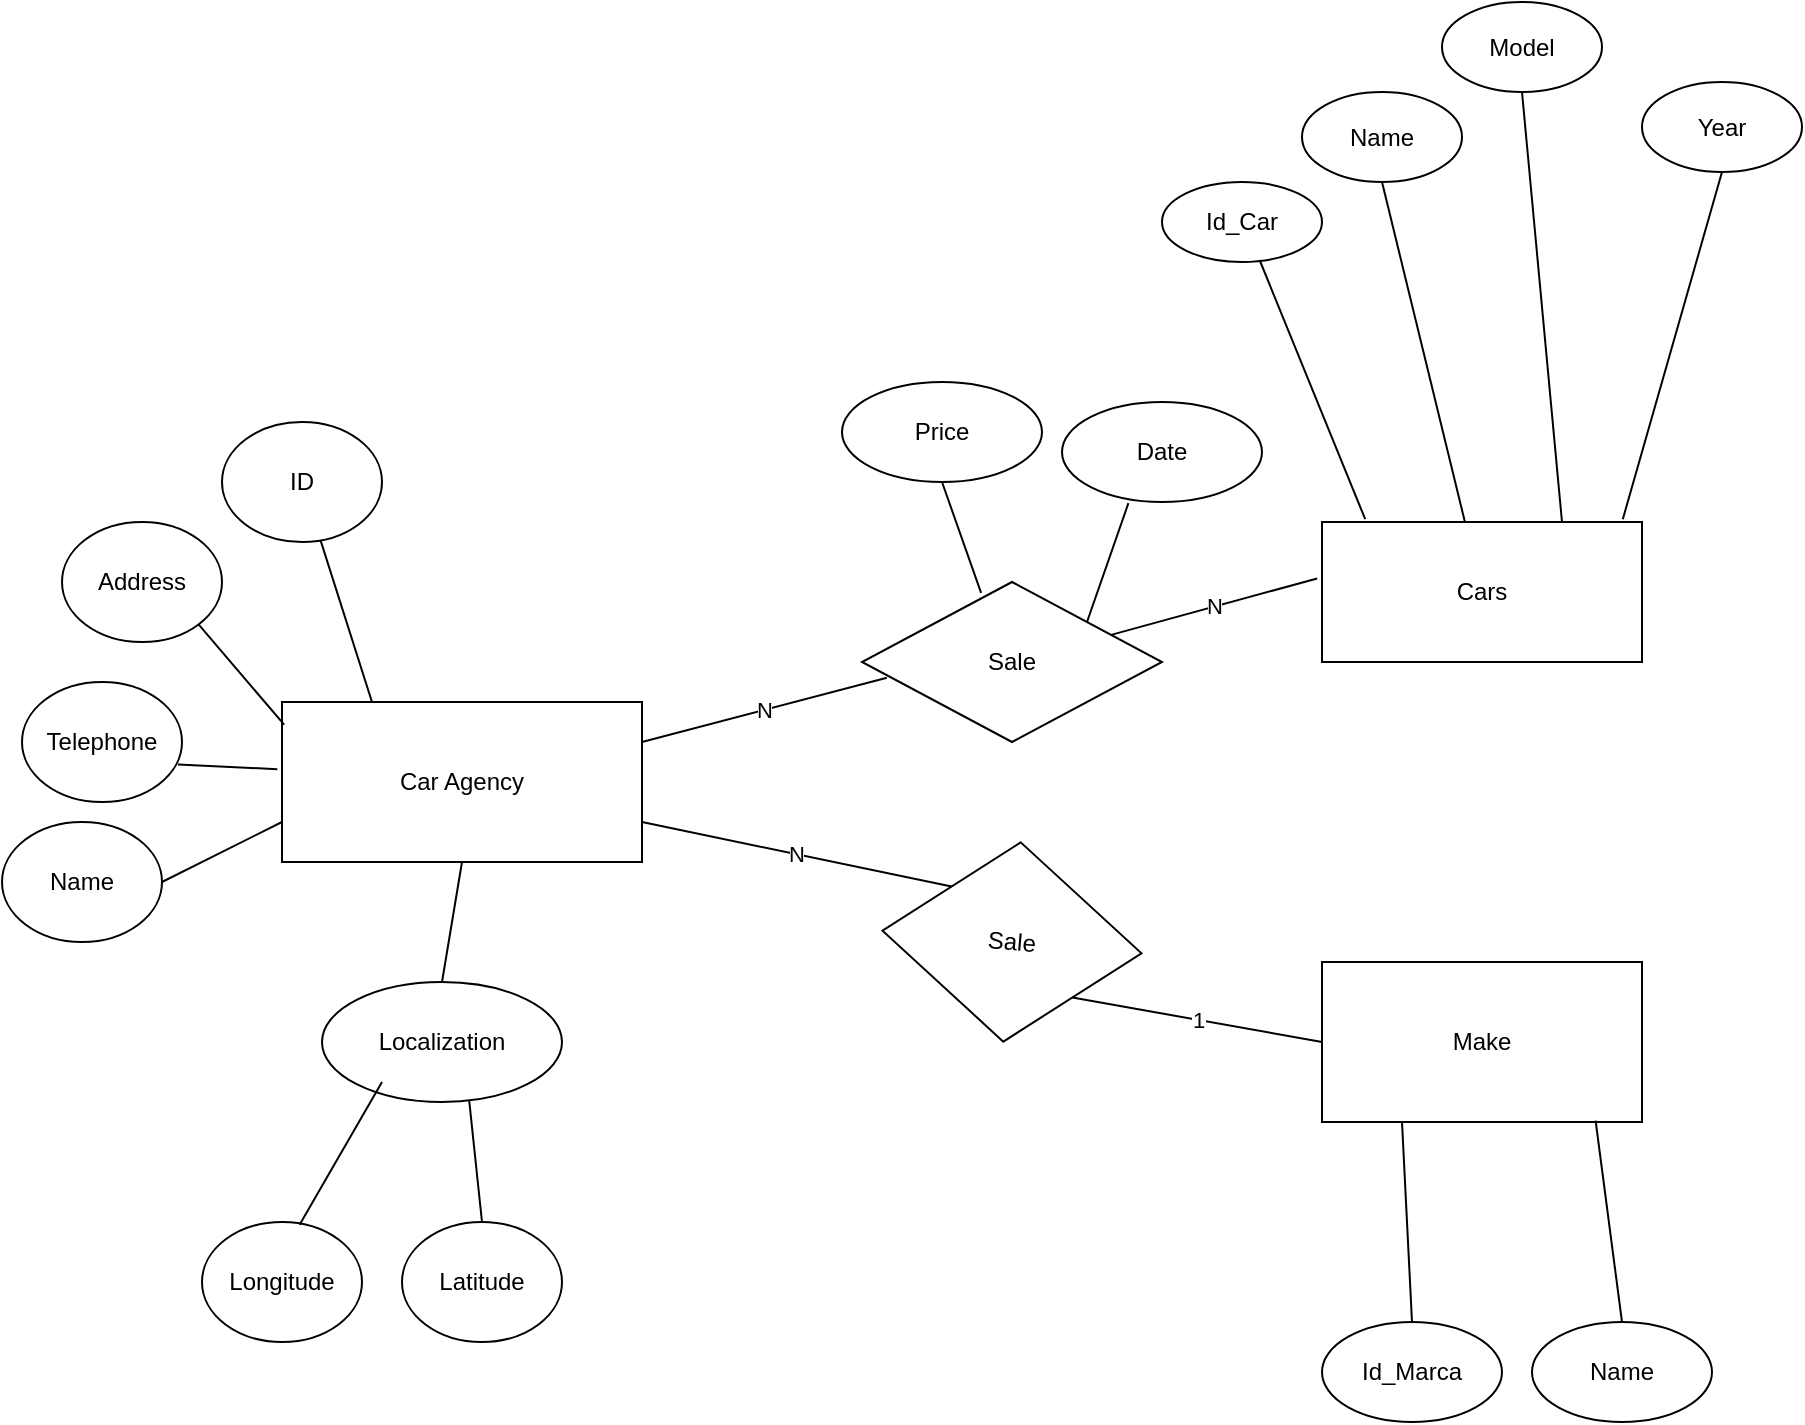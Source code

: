 <mxfile version="16.5.1" type="device"><diagram id="C5RBs43oDa-KdzZeNtuy" name="Page-1"><mxGraphModel dx="1038" dy="1818" grid="1" gridSize="10" guides="1" tooltips="1" connect="1" arrows="1" fold="1" page="1" pageScale="1" pageWidth="827" pageHeight="1169" math="0" shadow="0"><root><mxCell id="WIyWlLk6GJQsqaUBKTNV-0"/><mxCell id="WIyWlLk6GJQsqaUBKTNV-1" parent="WIyWlLk6GJQsqaUBKTNV-0"/><mxCell id="-tHHKe9PuzdzRSQquUn4-0" value="Car Agency" style="rounded=0;whiteSpace=wrap;html=1;" vertex="1" parent="WIyWlLk6GJQsqaUBKTNV-1"><mxGeometry x="170" y="180" width="180" height="80" as="geometry"/></mxCell><mxCell id="-tHHKe9PuzdzRSQquUn4-1" value="ID" style="ellipse;whiteSpace=wrap;html=1;rounded=0;" vertex="1" parent="WIyWlLk6GJQsqaUBKTNV-1"><mxGeometry x="140" y="40" width="80" height="60" as="geometry"/></mxCell><mxCell id="-tHHKe9PuzdzRSQquUn4-4" value="" style="endArrow=none;html=1;rounded=0;exitX=0.25;exitY=0;exitDx=0;exitDy=0;" edge="1" parent="WIyWlLk6GJQsqaUBKTNV-1" source="-tHHKe9PuzdzRSQquUn4-0" target="-tHHKe9PuzdzRSQquUn4-1"><mxGeometry width="50" height="50" relative="1" as="geometry"><mxPoint x="250" y="210" as="sourcePoint"/><mxPoint x="440" y="310" as="targetPoint"/></mxGeometry></mxCell><mxCell id="-tHHKe9PuzdzRSQquUn4-6" value="Address" style="ellipse;whiteSpace=wrap;html=1;rounded=0;" vertex="1" parent="WIyWlLk6GJQsqaUBKTNV-1"><mxGeometry x="60" y="90" width="80" height="60" as="geometry"/></mxCell><mxCell id="-tHHKe9PuzdzRSQquUn4-7" value="Telephone" style="ellipse;whiteSpace=wrap;html=1;rounded=0;" vertex="1" parent="WIyWlLk6GJQsqaUBKTNV-1"><mxGeometry x="40" y="170" width="80" height="60" as="geometry"/></mxCell><mxCell id="-tHHKe9PuzdzRSQquUn4-8" value="Name" style="ellipse;whiteSpace=wrap;html=1;rounded=0;" vertex="1" parent="WIyWlLk6GJQsqaUBKTNV-1"><mxGeometry x="30" y="240" width="80" height="60" as="geometry"/></mxCell><mxCell id="-tHHKe9PuzdzRSQquUn4-14" value="" style="endArrow=none;html=1;rounded=0;entryX=1;entryY=0.5;entryDx=0;entryDy=0;exitX=0;exitY=0.75;exitDx=0;exitDy=0;" edge="1" parent="WIyWlLk6GJQsqaUBKTNV-1" source="-tHHKe9PuzdzRSQquUn4-0" target="-tHHKe9PuzdzRSQquUn4-8"><mxGeometry width="50" height="50" relative="1" as="geometry"><mxPoint x="400" y="370" as="sourcePoint"/><mxPoint x="450" y="320" as="targetPoint"/></mxGeometry></mxCell><mxCell id="-tHHKe9PuzdzRSQquUn4-15" value="" style="endArrow=none;html=1;rounded=0;entryX=0.975;entryY=0.687;entryDx=0;entryDy=0;entryPerimeter=0;exitX=-0.013;exitY=0.42;exitDx=0;exitDy=0;exitPerimeter=0;" edge="1" parent="WIyWlLk6GJQsqaUBKTNV-1" source="-tHHKe9PuzdzRSQquUn4-0" target="-tHHKe9PuzdzRSQquUn4-7"><mxGeometry width="50" height="50" relative="1" as="geometry"><mxPoint x="410" y="380" as="sourcePoint"/><mxPoint x="460" y="330" as="targetPoint"/></mxGeometry></mxCell><mxCell id="-tHHKe9PuzdzRSQquUn4-16" value="" style="endArrow=none;html=1;rounded=0;entryX=1;entryY=1;entryDx=0;entryDy=0;exitX=0.006;exitY=0.142;exitDx=0;exitDy=0;exitPerimeter=0;" edge="1" parent="WIyWlLk6GJQsqaUBKTNV-1" source="-tHHKe9PuzdzRSQquUn4-0" target="-tHHKe9PuzdzRSQquUn4-6"><mxGeometry width="50" height="50" relative="1" as="geometry"><mxPoint x="420" y="390" as="sourcePoint"/><mxPoint x="470" y="340" as="targetPoint"/></mxGeometry></mxCell><mxCell id="-tHHKe9PuzdzRSQquUn4-23" value="Sale" style="rhombus;whiteSpace=wrap;html=1;rounded=0;" vertex="1" parent="WIyWlLk6GJQsqaUBKTNV-1"><mxGeometry x="460" y="120" width="150" height="80" as="geometry"/></mxCell><mxCell id="-tHHKe9PuzdzRSQquUn4-25" value="Sale" style="rhombus;whiteSpace=wrap;html=1;rounded=0;rotation=5;" vertex="1" parent="WIyWlLk6GJQsqaUBKTNV-1"><mxGeometry x="470" y="250" width="130" height="100" as="geometry"/></mxCell><mxCell id="-tHHKe9PuzdzRSQquUn4-26" value="N" style="endArrow=none;html=1;rounded=0;entryX=0;entryY=0;entryDx=0;entryDy=0;exitX=1;exitY=0.75;exitDx=0;exitDy=0;" edge="1" parent="WIyWlLk6GJQsqaUBKTNV-1" source="-tHHKe9PuzdzRSQquUn4-0" target="-tHHKe9PuzdzRSQquUn4-25"><mxGeometry width="50" height="50" relative="1" as="geometry"><mxPoint x="399" y="240" as="sourcePoint"/><mxPoint x="540" y="140" as="targetPoint"/></mxGeometry></mxCell><mxCell id="-tHHKe9PuzdzRSQquUn4-27" value="Price" style="ellipse;whiteSpace=wrap;html=1;rounded=0;" vertex="1" parent="WIyWlLk6GJQsqaUBKTNV-1"><mxGeometry x="450" y="20" width="100" height="50" as="geometry"/></mxCell><mxCell id="-tHHKe9PuzdzRSQquUn4-30" value="Date" style="ellipse;whiteSpace=wrap;html=1;rounded=0;" vertex="1" parent="WIyWlLk6GJQsqaUBKTNV-1"><mxGeometry x="560" y="30" width="100" height="50" as="geometry"/></mxCell><mxCell id="-tHHKe9PuzdzRSQquUn4-34" value="Cars" style="rounded=0;whiteSpace=wrap;html=1;" vertex="1" parent="WIyWlLk6GJQsqaUBKTNV-1"><mxGeometry x="690" y="90" width="160" height="70" as="geometry"/></mxCell><mxCell id="-tHHKe9PuzdzRSQquUn4-35" value="Id_Car" style="ellipse;whiteSpace=wrap;html=1;rounded=0;" vertex="1" parent="WIyWlLk6GJQsqaUBKTNV-1"><mxGeometry x="610" y="-80" width="80" height="40" as="geometry"/></mxCell><mxCell id="-tHHKe9PuzdzRSQquUn4-38" value="Name" style="ellipse;whiteSpace=wrap;html=1;rounded=0;" vertex="1" parent="WIyWlLk6GJQsqaUBKTNV-1"><mxGeometry x="680" y="-125" width="80" height="45" as="geometry"/></mxCell><mxCell id="-tHHKe9PuzdzRSQquUn4-42" value="Make" style="rounded=0;whiteSpace=wrap;html=1;" vertex="1" parent="WIyWlLk6GJQsqaUBKTNV-1"><mxGeometry x="690" y="310" width="160" height="80" as="geometry"/></mxCell><mxCell id="-tHHKe9PuzdzRSQquUn4-44" value="Id_Marca" style="ellipse;whiteSpace=wrap;html=1;rounded=0;" vertex="1" parent="WIyWlLk6GJQsqaUBKTNV-1"><mxGeometry x="690" y="490" width="90" height="50" as="geometry"/></mxCell><mxCell id="-tHHKe9PuzdzRSQquUn4-48" value="Name" style="ellipse;whiteSpace=wrap;html=1;rounded=0;" vertex="1" parent="WIyWlLk6GJQsqaUBKTNV-1"><mxGeometry x="795" y="490" width="90" height="50" as="geometry"/></mxCell><mxCell id="-tHHKe9PuzdzRSQquUn4-53" value="Model" style="ellipse;whiteSpace=wrap;html=1;rounded=0;" vertex="1" parent="WIyWlLk6GJQsqaUBKTNV-1"><mxGeometry x="750" y="-170" width="80" height="45" as="geometry"/></mxCell><mxCell id="-tHHKe9PuzdzRSQquUn4-54" value="Year" style="ellipse;whiteSpace=wrap;html=1;rounded=0;" vertex="1" parent="WIyWlLk6GJQsqaUBKTNV-1"><mxGeometry x="850" y="-130" width="80" height="45" as="geometry"/></mxCell><mxCell id="-tHHKe9PuzdzRSQquUn4-63" value="N" style="endArrow=none;html=1;rounded=0;entryX=-0.015;entryY=0.403;entryDx=0;entryDy=0;entryPerimeter=0;" edge="1" parent="WIyWlLk6GJQsqaUBKTNV-1" source="-tHHKe9PuzdzRSQquUn4-23" target="-tHHKe9PuzdzRSQquUn4-34"><mxGeometry width="50" height="50" relative="1" as="geometry"><mxPoint x="390" y="150" as="sourcePoint"/><mxPoint x="440" y="100" as="targetPoint"/></mxGeometry></mxCell><mxCell id="-tHHKe9PuzdzRSQquUn4-64" value="" style="endArrow=none;html=1;rounded=0;entryX=0.5;entryY=1;entryDx=0;entryDy=0;exitX=0.397;exitY=0.068;exitDx=0;exitDy=0;exitPerimeter=0;" edge="1" parent="WIyWlLk6GJQsqaUBKTNV-1" source="-tHHKe9PuzdzRSQquUn4-23" target="-tHHKe9PuzdzRSQquUn4-27"><mxGeometry width="50" height="50" relative="1" as="geometry"><mxPoint x="400" y="160" as="sourcePoint"/><mxPoint x="450" y="110" as="targetPoint"/></mxGeometry></mxCell><mxCell id="-tHHKe9PuzdzRSQquUn4-65" value="N" style="endArrow=none;html=1;rounded=0;exitX=1;exitY=0.25;exitDx=0;exitDy=0;entryX=0.083;entryY=0.598;entryDx=0;entryDy=0;entryPerimeter=0;" edge="1" parent="WIyWlLk6GJQsqaUBKTNV-1" source="-tHHKe9PuzdzRSQquUn4-0" target="-tHHKe9PuzdzRSQquUn4-23"><mxGeometry width="50" height="50" relative="1" as="geometry"><mxPoint x="410" y="170" as="sourcePoint"/><mxPoint x="460" y="120" as="targetPoint"/></mxGeometry></mxCell><mxCell id="-tHHKe9PuzdzRSQquUn4-66" value="" style="endArrow=none;html=1;rounded=0;entryX=0.61;entryY=0.975;entryDx=0;entryDy=0;entryPerimeter=0;exitX=0.135;exitY=-0.02;exitDx=0;exitDy=0;exitPerimeter=0;" edge="1" parent="WIyWlLk6GJQsqaUBKTNV-1" source="-tHHKe9PuzdzRSQquUn4-34" target="-tHHKe9PuzdzRSQquUn4-35"><mxGeometry width="50" height="50" relative="1" as="geometry"><mxPoint x="400" y="160" as="sourcePoint"/><mxPoint x="450" y="110" as="targetPoint"/></mxGeometry></mxCell><mxCell id="-tHHKe9PuzdzRSQquUn4-67" value="" style="endArrow=none;html=1;rounded=0;entryX=0.332;entryY=1.012;entryDx=0;entryDy=0;entryPerimeter=0;exitX=1;exitY=0;exitDx=0;exitDy=0;" edge="1" parent="WIyWlLk6GJQsqaUBKTNV-1" source="-tHHKe9PuzdzRSQquUn4-23" target="-tHHKe9PuzdzRSQquUn4-30"><mxGeometry width="50" height="50" relative="1" as="geometry"><mxPoint x="410" y="170" as="sourcePoint"/><mxPoint x="460" y="120" as="targetPoint"/></mxGeometry></mxCell><mxCell id="-tHHKe9PuzdzRSQquUn4-68" value="" style="endArrow=none;html=1;rounded=0;entryX=0.5;entryY=1;entryDx=0;entryDy=0;" edge="1" parent="WIyWlLk6GJQsqaUBKTNV-1" source="-tHHKe9PuzdzRSQquUn4-34" target="-tHHKe9PuzdzRSQquUn4-38"><mxGeometry width="50" height="50" relative="1" as="geometry"><mxPoint x="410" y="170" as="sourcePoint"/><mxPoint x="460" y="120" as="targetPoint"/></mxGeometry></mxCell><mxCell id="-tHHKe9PuzdzRSQquUn4-69" value="" style="endArrow=none;html=1;rounded=0;entryX=0.5;entryY=1;entryDx=0;entryDy=0;exitX=0.94;exitY=-0.02;exitDx=0;exitDy=0;exitPerimeter=0;" edge="1" parent="WIyWlLk6GJQsqaUBKTNV-1" source="-tHHKe9PuzdzRSQquUn4-34" target="-tHHKe9PuzdzRSQquUn4-54"><mxGeometry width="50" height="50" relative="1" as="geometry"><mxPoint x="420" y="180" as="sourcePoint"/><mxPoint x="470" y="130" as="targetPoint"/></mxGeometry></mxCell><mxCell id="-tHHKe9PuzdzRSQquUn4-70" value="" style="endArrow=none;html=1;rounded=0;entryX=0.5;entryY=1;entryDx=0;entryDy=0;exitX=0.75;exitY=0;exitDx=0;exitDy=0;" edge="1" parent="WIyWlLk6GJQsqaUBKTNV-1" source="-tHHKe9PuzdzRSQquUn4-34" target="-tHHKe9PuzdzRSQquUn4-53"><mxGeometry width="50" height="50" relative="1" as="geometry"><mxPoint x="430" y="190" as="sourcePoint"/><mxPoint x="480" y="140" as="targetPoint"/></mxGeometry></mxCell><mxCell id="-tHHKe9PuzdzRSQquUn4-74" value="" style="endArrow=none;html=1;rounded=0;entryX=0.855;entryY=0.992;entryDx=0;entryDy=0;entryPerimeter=0;exitX=0.5;exitY=0;exitDx=0;exitDy=0;" edge="1" parent="WIyWlLk6GJQsqaUBKTNV-1" source="-tHHKe9PuzdzRSQquUn4-48" target="-tHHKe9PuzdzRSQquUn4-42"><mxGeometry width="50" height="50" relative="1" as="geometry"><mxPoint x="420" y="480" as="sourcePoint"/><mxPoint x="470" y="430" as="targetPoint"/></mxGeometry></mxCell><mxCell id="-tHHKe9PuzdzRSQquUn4-75" value="" style="endArrow=none;html=1;rounded=0;entryX=0.25;entryY=1;entryDx=0;entryDy=0;exitX=0.5;exitY=0;exitDx=0;exitDy=0;" edge="1" parent="WIyWlLk6GJQsqaUBKTNV-1" source="-tHHKe9PuzdzRSQquUn4-44" target="-tHHKe9PuzdzRSQquUn4-42"><mxGeometry width="50" height="50" relative="1" as="geometry"><mxPoint x="430" y="490" as="sourcePoint"/><mxPoint x="480" y="440" as="targetPoint"/></mxGeometry></mxCell><mxCell id="-tHHKe9PuzdzRSQquUn4-76" value="1&lt;br&gt;" style="endArrow=none;html=1;rounded=0;entryX=0;entryY=0.5;entryDx=0;entryDy=0;exitX=1;exitY=1;exitDx=0;exitDy=0;" edge="1" parent="WIyWlLk6GJQsqaUBKTNV-1" source="-tHHKe9PuzdzRSQquUn4-25" target="-tHHKe9PuzdzRSQquUn4-42"><mxGeometry width="50" height="50" relative="1" as="geometry"><mxPoint x="440" y="500" as="sourcePoint"/><mxPoint x="490" y="450" as="targetPoint"/></mxGeometry></mxCell><mxCell id="-tHHKe9PuzdzRSQquUn4-77" value="Latitude" style="ellipse;whiteSpace=wrap;html=1;rounded=0;" vertex="1" parent="WIyWlLk6GJQsqaUBKTNV-1"><mxGeometry x="230" y="440" width="80" height="60" as="geometry"/></mxCell><mxCell id="-tHHKe9PuzdzRSQquUn4-78" value="Longitude" style="ellipse;whiteSpace=wrap;html=1;rounded=0;" vertex="1" parent="WIyWlLk6GJQsqaUBKTNV-1"><mxGeometry x="130" y="440" width="80" height="60" as="geometry"/></mxCell><mxCell id="-tHHKe9PuzdzRSQquUn4-79" value="Localization" style="ellipse;whiteSpace=wrap;html=1;rounded=0;" vertex="1" parent="WIyWlLk6GJQsqaUBKTNV-1"><mxGeometry x="190" y="320" width="120" height="60" as="geometry"/></mxCell><mxCell id="-tHHKe9PuzdzRSQquUn4-84" value="" style="endArrow=none;html=1;rounded=0;exitX=0.5;exitY=0;exitDx=0;exitDy=0;entryX=0.5;entryY=1;entryDx=0;entryDy=0;" edge="1" parent="WIyWlLk6GJQsqaUBKTNV-1" source="-tHHKe9PuzdzRSQquUn4-79" target="-tHHKe9PuzdzRSQquUn4-0"><mxGeometry width="50" height="50" relative="1" as="geometry"><mxPoint x="390" y="150" as="sourcePoint"/><mxPoint x="440" y="100" as="targetPoint"/></mxGeometry></mxCell><mxCell id="-tHHKe9PuzdzRSQquUn4-85" value="" style="endArrow=none;html=1;rounded=0;exitX=0.61;exitY=0.023;exitDx=0;exitDy=0;exitPerimeter=0;" edge="1" parent="WIyWlLk6GJQsqaUBKTNV-1" source="-tHHKe9PuzdzRSQquUn4-78"><mxGeometry width="50" height="50" relative="1" as="geometry"><mxPoint x="170" y="420" as="sourcePoint"/><mxPoint x="220" y="370" as="targetPoint"/></mxGeometry></mxCell><mxCell id="-tHHKe9PuzdzRSQquUn4-86" value="" style="endArrow=none;html=1;rounded=0;exitX=0.5;exitY=0;exitDx=0;exitDy=0;entryX=0.613;entryY=0.983;entryDx=0;entryDy=0;entryPerimeter=0;" edge="1" parent="WIyWlLk6GJQsqaUBKTNV-1" source="-tHHKe9PuzdzRSQquUn4-77" target="-tHHKe9PuzdzRSQquUn4-79"><mxGeometry width="50" height="50" relative="1" as="geometry"><mxPoint x="350" y="390" as="sourcePoint"/><mxPoint x="400" y="340" as="targetPoint"/></mxGeometry></mxCell></root></mxGraphModel></diagram></mxfile>
